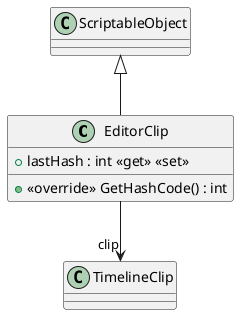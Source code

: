 @startuml
class EditorClip {
    + lastHash : int <<get>> <<set>>
    + <<override>> GetHashCode() : int
}
ScriptableObject <|-- EditorClip
EditorClip --> "clip" TimelineClip
@enduml
